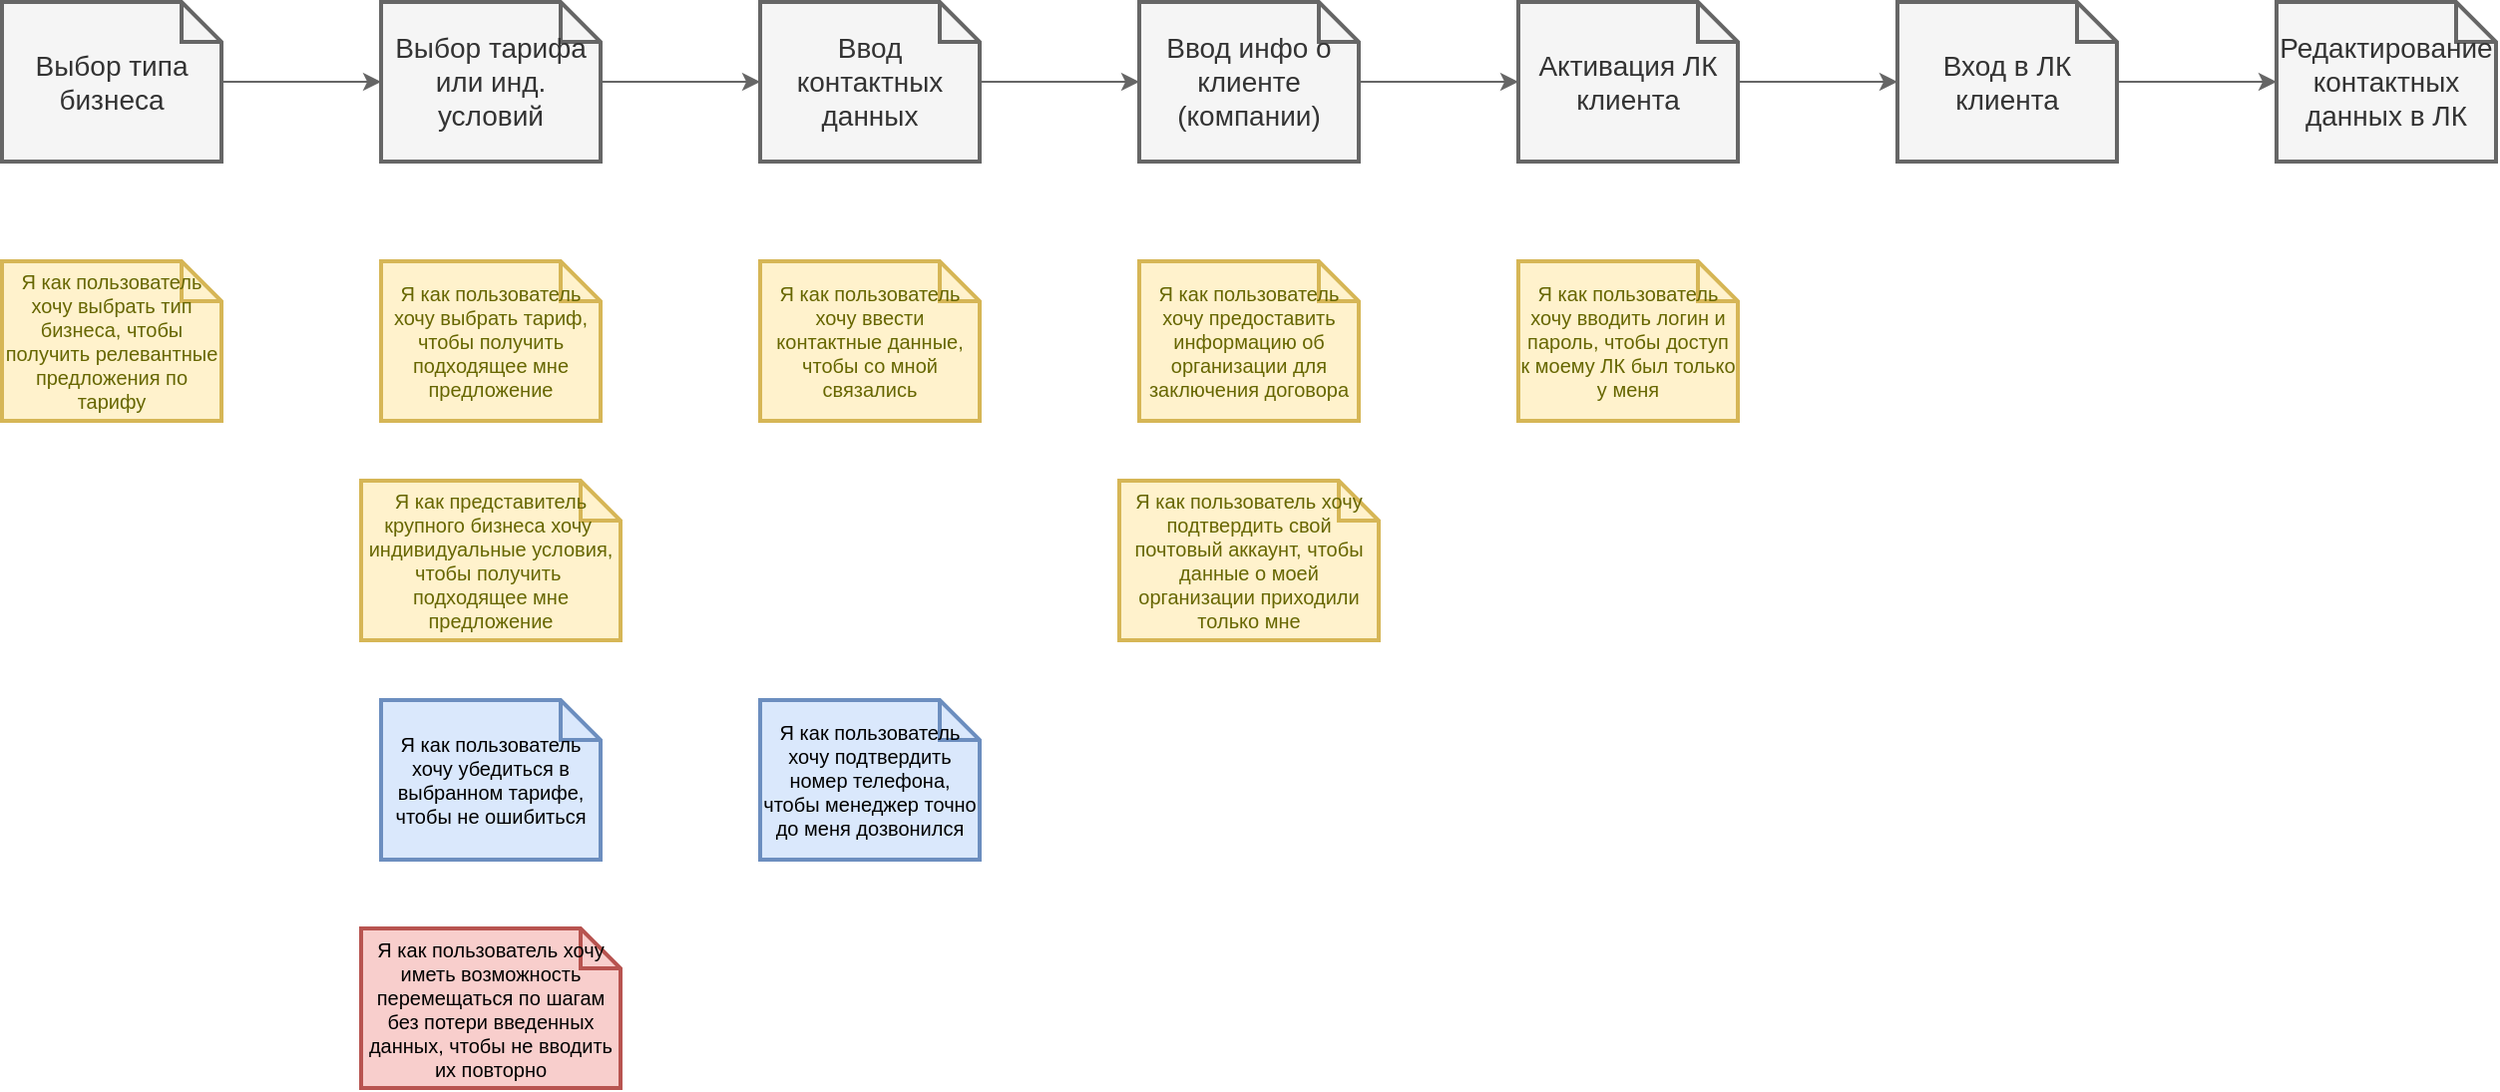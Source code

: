 <mxfile version="17.4.5" type="github">
  <diagram id="AL4FGgEh2XQJVH4AOL0E" name="Page-1">
    <mxGraphModel dx="960" dy="604" grid="1" gridSize="10" guides="1" tooltips="1" connect="1" arrows="1" fold="1" page="1" pageScale="1" pageWidth="827" pageHeight="1169" math="0" shadow="0">
      <root>
        <mxCell id="0" />
        <mxCell id="1" parent="0" />
        <mxCell id="pUq5BihtKd1USRifQXfm-1" value="" style="edgeStyle=orthogonalEdgeStyle;rounded=0;orthogonalLoop=1;jettySize=auto;html=1;fillColor=#f5f5f5;strokeColor=#666666;" edge="1" parent="1" source="pUq5BihtKd1USRifQXfm-2" target="pUq5BihtKd1USRifQXfm-4">
          <mxGeometry relative="1" as="geometry" />
        </mxCell>
        <mxCell id="pUq5BihtKd1USRifQXfm-2" value="Выбор типа бизнеса" style="shape=note;strokeWidth=2;fontSize=14;size=20;whiteSpace=wrap;html=1;fillColor=#f5f5f5;fontColor=#333333;strokeColor=#666666;" vertex="1" parent="1">
          <mxGeometry x="50.0" y="120" width="110.0" height="80" as="geometry" />
        </mxCell>
        <mxCell id="pUq5BihtKd1USRifQXfm-3" value="" style="edgeStyle=orthogonalEdgeStyle;rounded=0;orthogonalLoop=1;jettySize=auto;html=1;fillColor=#f5f5f5;strokeColor=#666666;" edge="1" parent="1" source="pUq5BihtKd1USRifQXfm-4" target="pUq5BihtKd1USRifQXfm-6">
          <mxGeometry relative="1" as="geometry" />
        </mxCell>
        <mxCell id="pUq5BihtKd1USRifQXfm-4" value="Выбор тарифа или инд. условий" style="shape=note;strokeWidth=2;fontSize=14;size=20;whiteSpace=wrap;html=1;fillColor=#f5f5f5;fontColor=#333333;strokeColor=#666666;" vertex="1" parent="1">
          <mxGeometry x="240.0" y="120" width="110.0" height="80" as="geometry" />
        </mxCell>
        <mxCell id="pUq5BihtKd1USRifQXfm-5" value="" style="edgeStyle=orthogonalEdgeStyle;rounded=0;orthogonalLoop=1;jettySize=auto;html=1;fillColor=#f5f5f5;strokeColor=#666666;" edge="1" parent="1" source="pUq5BihtKd1USRifQXfm-6" target="pUq5BihtKd1USRifQXfm-8">
          <mxGeometry relative="1" as="geometry" />
        </mxCell>
        <mxCell id="pUq5BihtKd1USRifQXfm-6" value="Ввод контактных данных" style="shape=note;strokeWidth=2;fontSize=14;size=20;whiteSpace=wrap;html=1;fillColor=#f5f5f5;fontColor=#333333;strokeColor=#666666;" vertex="1" parent="1">
          <mxGeometry x="430.0" y="120" width="110.0" height="80" as="geometry" />
        </mxCell>
        <mxCell id="pUq5BihtKd1USRifQXfm-7" value="" style="edgeStyle=orthogonalEdgeStyle;rounded=0;orthogonalLoop=1;jettySize=auto;html=1;fillColor=#f5f5f5;strokeColor=#666666;" edge="1" parent="1" source="pUq5BihtKd1USRifQXfm-8" target="pUq5BihtKd1USRifQXfm-10">
          <mxGeometry relative="1" as="geometry" />
        </mxCell>
        <mxCell id="pUq5BihtKd1USRifQXfm-8" value="Ввод инфо о клиенте (компании)" style="shape=note;strokeWidth=2;fontSize=14;size=20;whiteSpace=wrap;html=1;fillColor=#f5f5f5;fontColor=#333333;strokeColor=#666666;" vertex="1" parent="1">
          <mxGeometry x="620.0" y="120" width="110.0" height="80" as="geometry" />
        </mxCell>
        <mxCell id="pUq5BihtKd1USRifQXfm-9" value="" style="edgeStyle=orthogonalEdgeStyle;rounded=0;orthogonalLoop=1;jettySize=auto;html=1;fillColor=#f5f5f5;strokeColor=#666666;" edge="1" parent="1" source="pUq5BihtKd1USRifQXfm-10" target="pUq5BihtKd1USRifQXfm-12">
          <mxGeometry relative="1" as="geometry" />
        </mxCell>
        <mxCell id="pUq5BihtKd1USRifQXfm-10" value="Активация ЛК клиента" style="shape=note;strokeWidth=2;fontSize=14;size=20;whiteSpace=wrap;html=1;fillColor=#f5f5f5;fontColor=#333333;strokeColor=#666666;" vertex="1" parent="1">
          <mxGeometry x="810.0" y="120" width="110.0" height="80" as="geometry" />
        </mxCell>
        <mxCell id="pUq5BihtKd1USRifQXfm-11" value="" style="edgeStyle=orthogonalEdgeStyle;rounded=0;orthogonalLoop=1;jettySize=auto;html=1;fillColor=#f5f5f5;strokeColor=#666666;" edge="1" parent="1" source="pUq5BihtKd1USRifQXfm-12" target="pUq5BihtKd1USRifQXfm-13">
          <mxGeometry relative="1" as="geometry" />
        </mxCell>
        <mxCell id="pUq5BihtKd1USRifQXfm-12" value="Вход в ЛК клиента" style="shape=note;strokeWidth=2;fontSize=14;size=20;whiteSpace=wrap;html=1;fillColor=#f5f5f5;fontColor=#333333;strokeColor=#666666;" vertex="1" parent="1">
          <mxGeometry x="1000.0" y="120" width="110.0" height="80" as="geometry" />
        </mxCell>
        <mxCell id="pUq5BihtKd1USRifQXfm-13" value="Редактирование контактных данных в ЛК" style="shape=note;strokeWidth=2;fontSize=14;size=20;whiteSpace=wrap;html=1;fillColor=#f5f5f5;fontColor=#333333;strokeColor=#666666;" vertex="1" parent="1">
          <mxGeometry x="1190.0" y="120" width="110.0" height="80" as="geometry" />
        </mxCell>
        <mxCell id="pUq5BihtKd1USRifQXfm-14" value="Я как пользователь хочу выбрать тип бизнеса, чтобы получить релевантные предложения по тарифу" style="shape=note;strokeWidth=2;fontSize=10;size=20;whiteSpace=wrap;html=1;fillColor=#fff2cc;strokeColor=#d6b656;fontColor=#666600;" vertex="1" parent="1">
          <mxGeometry x="50.0" y="250" width="110.0" height="80" as="geometry" />
        </mxCell>
        <mxCell id="pUq5BihtKd1USRifQXfm-15" value="Я как пользователь хочу выбрать тариф, чтобы получить подходящее мне предложение&lt;br style=&quot;font-size: 10px;&quot;&gt;" style="shape=note;strokeWidth=2;fontSize=10;size=20;whiteSpace=wrap;fillColor=#fff2cc;strokeColor=#d6b656;fontColor=#666600;html=1;" vertex="1" parent="1">
          <mxGeometry x="240.0" y="250" width="110.0" height="80" as="geometry" />
        </mxCell>
        <mxCell id="pUq5BihtKd1USRifQXfm-16" value="Я как представитель крупного бизнеса хочу&amp;nbsp; индивидуальные условия, чтобы получить&amp;nbsp; подходящее мне предложение&lt;br style=&quot;font-size: 10px;&quot;&gt;" style="shape=note;strokeWidth=2;fontSize=10;size=20;fillColor=#fff2cc;strokeColor=#d6b656;fontColor=#666600;whiteSpace=wrap;html=1;" vertex="1" parent="1">
          <mxGeometry x="230" y="360" width="130" height="80" as="geometry" />
        </mxCell>
        <mxCell id="pUq5BihtKd1USRifQXfm-17" value="Я как пользователь хочу убедиться в выбранном тарифе, чтобы не ошибиться" style="shape=note;strokeWidth=2;fontSize=10;size=20;fillColor=#dae8fc;strokeColor=#6c8ebf;whiteSpace=wrap;html=1;" vertex="1" parent="1">
          <mxGeometry x="240" y="470" width="110" height="80" as="geometry" />
        </mxCell>
        <mxCell id="pUq5BihtKd1USRifQXfm-18" value="Я как пользователь хочу ввести контактные данные, чтобы со мной связались" style="shape=note;strokeWidth=2;fontSize=10;size=20;whiteSpace=wrap;fillColor=#fff2cc;strokeColor=#d6b656;fontColor=#666600;html=1;" vertex="1" parent="1">
          <mxGeometry x="430.0" y="250" width="110.0" height="80" as="geometry" />
        </mxCell>
        <mxCell id="pUq5BihtKd1USRifQXfm-19" value="Я как пользователь хочу подтвердить номер телефона, чтобы менеджер точно до меня дозвонился" style="shape=note;strokeWidth=2;fontSize=10;size=20;fillColor=#dae8fc;strokeColor=#6c8ebf;whiteSpace=wrap;html=1;" vertex="1" parent="1">
          <mxGeometry x="430" y="470" width="110" height="80" as="geometry" />
        </mxCell>
        <mxCell id="pUq5BihtKd1USRifQXfm-20" value="Я как пользователь хочу предоставить информацию об организации для заключения договора" style="shape=note;strokeWidth=2;fontSize=10;size=20;whiteSpace=wrap;fillColor=#fff2cc;strokeColor=#d6b656;fontColor=#666600;html=1;" vertex="1" parent="1">
          <mxGeometry x="620.0" y="250" width="110.0" height="80" as="geometry" />
        </mxCell>
        <mxCell id="pUq5BihtKd1USRifQXfm-21" value="Я как пользователь хочу подтвердить свой почтовый аккаунт, чтобы данные о моей организации приходили только мне" style="shape=note;strokeWidth=2;fontSize=10;size=20;whiteSpace=wrap;fillColor=#fff2cc;strokeColor=#d6b656;fontColor=#666600;html=1;" vertex="1" parent="1">
          <mxGeometry x="610" y="360" width="130" height="80" as="geometry" />
        </mxCell>
        <mxCell id="pUq5BihtKd1USRifQXfm-22" value="Я как пользователь хочу вводить логин и пароль, чтобы доступ к моему ЛК был только у меня" style="shape=note;strokeWidth=2;fontSize=10;size=20;whiteSpace=wrap;fillColor=#fff2cc;strokeColor=#d6b656;fontColor=#666600;html=1;" vertex="1" parent="1">
          <mxGeometry x="810.0" y="250" width="110.0" height="80" as="geometry" />
        </mxCell>
        <mxCell id="pUq5BihtKd1USRifQXfm-23" value="Я как пользователь хочу иметь возможность перемещаться по шагам без потери введенных данных, чтобы не вводить их повторно" style="shape=note;strokeWidth=2;fontSize=10;size=20;fillColor=#f8cecc;strokeColor=#b85450;whiteSpace=wrap;html=1;" vertex="1" parent="1">
          <mxGeometry x="230" y="584.5" width="130" height="80" as="geometry" />
        </mxCell>
      </root>
    </mxGraphModel>
  </diagram>
</mxfile>
